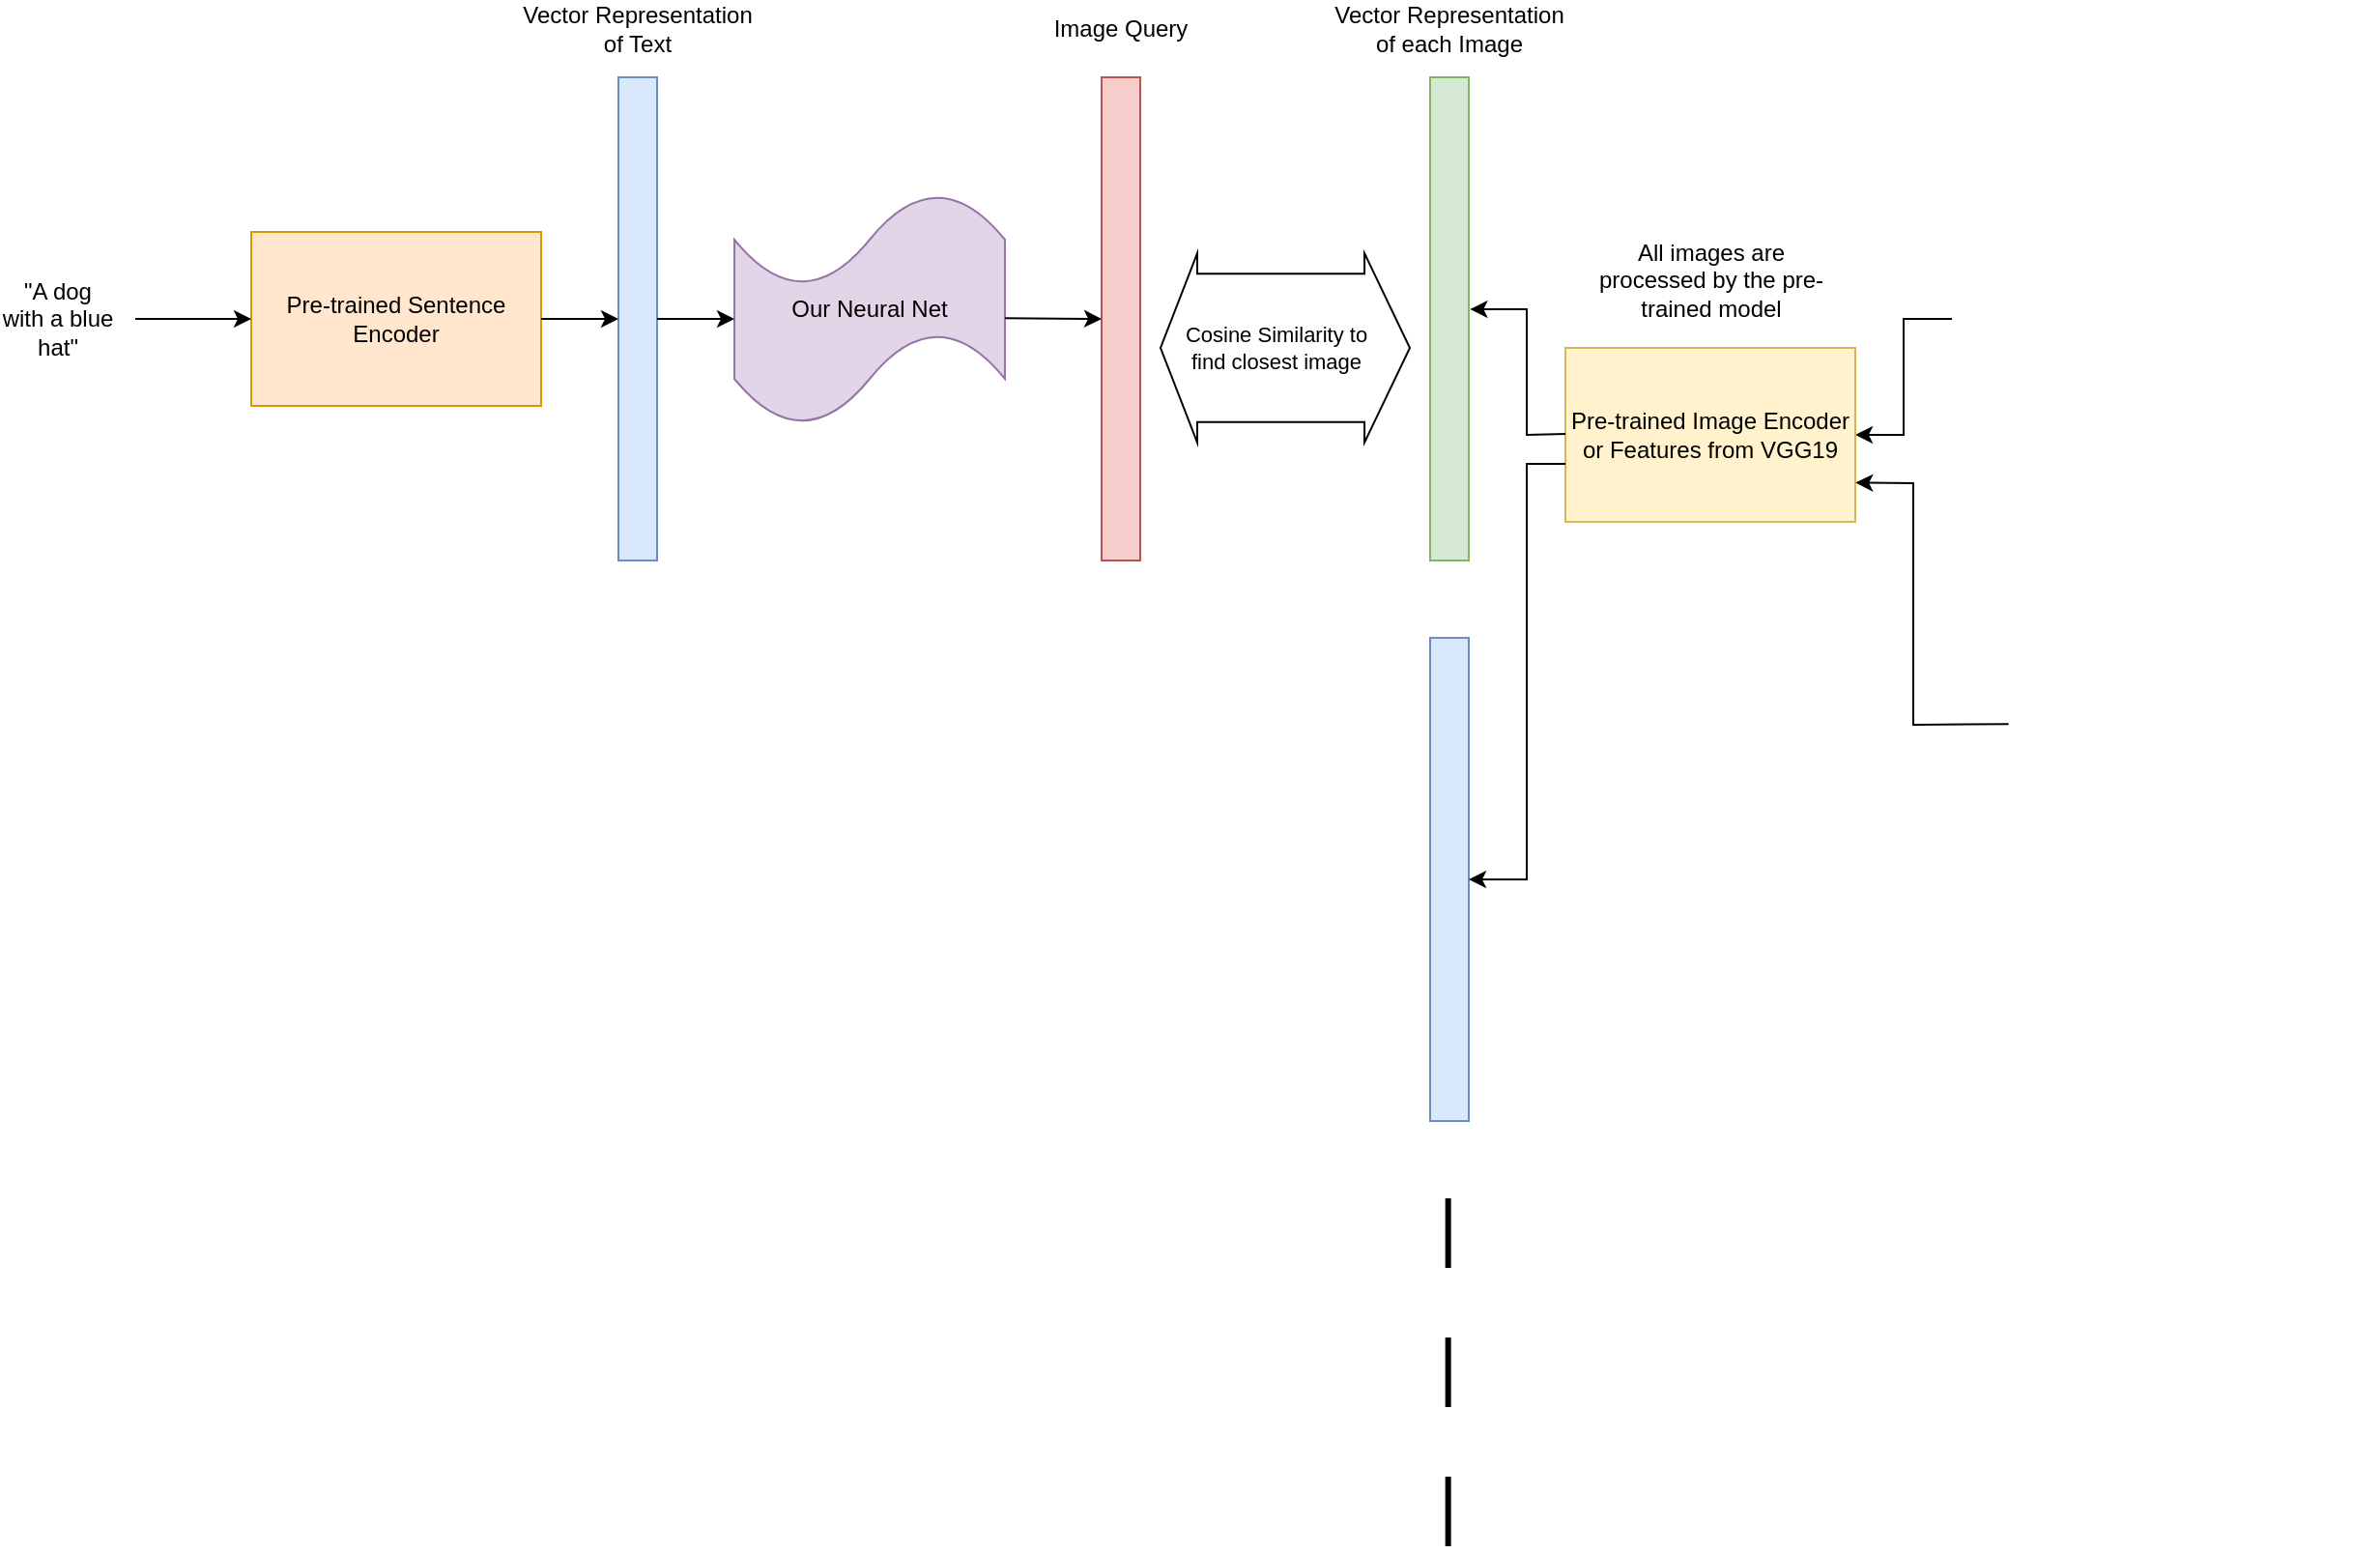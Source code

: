 <mxfile version="26.1.3">
  <diagram name="Page-1" id="OzEsfnNPmb5Dr2YRYola">
    <mxGraphModel dx="1406" dy="891" grid="1" gridSize="10" guides="1" tooltips="1" connect="1" arrows="1" fold="1" page="1" pageScale="1" pageWidth="850" pageHeight="1100" math="0" shadow="0">
      <root>
        <mxCell id="0" />
        <mxCell id="1" parent="0" />
        <mxCell id="D2Z6zz4tuJewYaayQMhZ-1" value="Pre-trained Sentence Encoder" style="rounded=0;whiteSpace=wrap;html=1;fillColor=#ffe6cc;strokeColor=#d79b00;" vertex="1" parent="1">
          <mxGeometry x="140" y="240" width="150" height="90" as="geometry" />
        </mxCell>
        <mxCell id="D2Z6zz4tuJewYaayQMhZ-2" value="" style="rounded=0;whiteSpace=wrap;html=1;fillColor=#dae8fc;strokeColor=#6c8ebf;" vertex="1" parent="1">
          <mxGeometry x="330" y="160" width="20" height="250" as="geometry" />
        </mxCell>
        <mxCell id="D2Z6zz4tuJewYaayQMhZ-3" value="" style="endArrow=classic;html=1;rounded=0;exitX=1;exitY=0.5;exitDx=0;exitDy=0;" edge="1" parent="1" source="D2Z6zz4tuJewYaayQMhZ-1" target="D2Z6zz4tuJewYaayQMhZ-2">
          <mxGeometry width="50" height="50" relative="1" as="geometry">
            <mxPoint x="400" y="350" as="sourcePoint" />
            <mxPoint x="340" y="280" as="targetPoint" />
          </mxGeometry>
        </mxCell>
        <mxCell id="D2Z6zz4tuJewYaayQMhZ-4" value="" style="endArrow=classic;html=1;rounded=0;entryX=0;entryY=0.5;entryDx=0;entryDy=0;" edge="1" parent="1" target="D2Z6zz4tuJewYaayQMhZ-1">
          <mxGeometry width="50" height="50" relative="1" as="geometry">
            <mxPoint x="80" y="285" as="sourcePoint" />
            <mxPoint x="310" y="250" as="targetPoint" />
          </mxGeometry>
        </mxCell>
        <mxCell id="D2Z6zz4tuJewYaayQMhZ-5" value="&quot;A dog with a blue hat&quot;" style="text;html=1;align=center;verticalAlign=middle;whiteSpace=wrap;rounded=0;" vertex="1" parent="1">
          <mxGeometry x="10" y="270" width="60" height="30" as="geometry" />
        </mxCell>
        <mxCell id="D2Z6zz4tuJewYaayQMhZ-6" value="Vector Representation of Text" style="text;html=1;align=center;verticalAlign=middle;whiteSpace=wrap;rounded=0;" vertex="1" parent="1">
          <mxGeometry x="275" y="120" width="130" height="30" as="geometry" />
        </mxCell>
        <mxCell id="D2Z6zz4tuJewYaayQMhZ-7" value="Our Neural Net" style="shape=tape;whiteSpace=wrap;html=1;fillColor=#e1d5e7;strokeColor=#9673a6;" vertex="1" parent="1">
          <mxGeometry x="390" y="220" width="140" height="120" as="geometry" />
        </mxCell>
        <mxCell id="D2Z6zz4tuJewYaayQMhZ-8" value="" style="rounded=0;whiteSpace=wrap;html=1;fillColor=#f8cecc;strokeColor=#b85450;" vertex="1" parent="1">
          <mxGeometry x="580" y="160" width="20" height="250" as="geometry" />
        </mxCell>
        <mxCell id="D2Z6zz4tuJewYaayQMhZ-9" value="Image Query" style="text;html=1;align=center;verticalAlign=middle;whiteSpace=wrap;rounded=0;" vertex="1" parent="1">
          <mxGeometry x="525" y="120" width="130" height="30" as="geometry" />
        </mxCell>
        <mxCell id="D2Z6zz4tuJewYaayQMhZ-10" value="" style="endArrow=classic;html=1;rounded=0;exitX=1;exitY=0.5;exitDx=0;exitDy=0;" edge="1" parent="1" source="D2Z6zz4tuJewYaayQMhZ-2">
          <mxGeometry width="50" height="50" relative="1" as="geometry">
            <mxPoint x="370" y="284.58" as="sourcePoint" />
            <mxPoint x="390" y="285" as="targetPoint" />
          </mxGeometry>
        </mxCell>
        <mxCell id="D2Z6zz4tuJewYaayQMhZ-11" value="" style="endArrow=classic;html=1;rounded=0;exitX=1;exitY=0.5;exitDx=0;exitDy=0;" edge="1" parent="1">
          <mxGeometry width="50" height="50" relative="1" as="geometry">
            <mxPoint x="530" y="284.57" as="sourcePoint" />
            <mxPoint x="580" y="285" as="targetPoint" />
          </mxGeometry>
        </mxCell>
        <mxCell id="D2Z6zz4tuJewYaayQMhZ-17" value="" style="edgeStyle=orthogonalEdgeStyle;rounded=0;orthogonalLoop=1;jettySize=auto;html=1;" edge="1" parent="1" source="D2Z6zz4tuJewYaayQMhZ-13" target="D2Z6zz4tuJewYaayQMhZ-15">
          <mxGeometry relative="1" as="geometry" />
        </mxCell>
        <mxCell id="D2Z6zz4tuJewYaayQMhZ-13" value="" style="shape=image;verticalLabelPosition=bottom;labelBackgroundColor=default;verticalAlign=top;aspect=fixed;imageAspect=0;image=https://images4-a.ravelrycache.com/uploads/LuckyFoxKnits/502380641/BLue_Bobble_Hat_Cover_medium2.jpg;" vertex="1" parent="1">
          <mxGeometry x="1020.01" y="211.61" width="220" height="146.78" as="geometry" />
        </mxCell>
        <mxCell id="D2Z6zz4tuJewYaayQMhZ-14" value="" style="shape=image;verticalLabelPosition=bottom;labelBackgroundColor=default;verticalAlign=top;aspect=fixed;imageAspect=0;image=https://i.etsystatic.com/10692466/r/il/06e9cc/2194876767/il_fullxfull.2194876767_c2rm.jpg;" vertex="1" parent="1">
          <mxGeometry x="1049.28" y="370" width="161.46" height="250" as="geometry" />
        </mxCell>
        <mxCell id="D2Z6zz4tuJewYaayQMhZ-15" value="Pre-trained Image Encoder or Features from VGG19" style="rounded=0;whiteSpace=wrap;html=1;fillColor=#fff2cc;strokeColor=#d6b656;" vertex="1" parent="1">
          <mxGeometry x="820" y="300" width="150" height="90" as="geometry" />
        </mxCell>
        <mxCell id="D2Z6zz4tuJewYaayQMhZ-18" value="" style="endArrow=classic;html=1;rounded=0;exitX=0;exitY=0.5;exitDx=0;exitDy=0;entryX=1.001;entryY=0.775;entryDx=0;entryDy=0;entryPerimeter=0;" edge="1" parent="1" target="D2Z6zz4tuJewYaayQMhZ-15">
          <mxGeometry width="50" height="50" relative="1" as="geometry">
            <mxPoint x="1049.28" y="494.6" as="sourcePoint" />
            <mxPoint x="1000" y="300" as="targetPoint" />
            <Array as="points">
              <mxPoint x="1000" y="495" />
              <mxPoint x="1000" y="370" />
            </Array>
          </mxGeometry>
        </mxCell>
        <mxCell id="D2Z6zz4tuJewYaayQMhZ-19" value="" style="endArrow=classic;html=1;rounded=0;exitX=0;exitY=0.5;exitDx=0;exitDy=0;entryX=1.034;entryY=0.48;entryDx=0;entryDy=0;entryPerimeter=0;" edge="1" parent="1" target="D2Z6zz4tuJewYaayQMhZ-23">
          <mxGeometry width="50" height="50" relative="1" as="geometry">
            <mxPoint x="820" y="344.5" as="sourcePoint" />
            <mxPoint x="800" y="250" as="targetPoint" />
            <Array as="points">
              <mxPoint x="800" y="345" />
              <mxPoint x="800" y="280" />
            </Array>
          </mxGeometry>
        </mxCell>
        <mxCell id="D2Z6zz4tuJewYaayQMhZ-22" value="" style="rounded=0;whiteSpace=wrap;html=1;fillColor=#dae8fc;strokeColor=#6c8ebf;" vertex="1" parent="1">
          <mxGeometry x="750" y="450" width="20" height="250" as="geometry" />
        </mxCell>
        <mxCell id="D2Z6zz4tuJewYaayQMhZ-23" value="" style="rounded=0;whiteSpace=wrap;html=1;fillColor=#d5e8d4;strokeColor=#82b366;" vertex="1" parent="1">
          <mxGeometry x="750" y="160" width="20" height="250" as="geometry" />
        </mxCell>
        <mxCell id="D2Z6zz4tuJewYaayQMhZ-24" value="" style="endArrow=classic;html=1;rounded=0;exitX=0;exitY=0.5;exitDx=0;exitDy=0;entryX=1;entryY=0.5;entryDx=0;entryDy=0;" edge="1" parent="1" target="D2Z6zz4tuJewYaayQMhZ-22">
          <mxGeometry width="50" height="50" relative="1" as="geometry">
            <mxPoint x="820" y="360" as="sourcePoint" />
            <mxPoint x="770" y="360" as="targetPoint" />
            <Array as="points">
              <mxPoint x="800" y="360" />
              <mxPoint x="800" y="575" />
            </Array>
          </mxGeometry>
        </mxCell>
        <mxCell id="D2Z6zz4tuJewYaayQMhZ-25" value="Vector Representation of each Image" style="text;html=1;align=center;verticalAlign=middle;whiteSpace=wrap;rounded=0;" vertex="1" parent="1">
          <mxGeometry x="695" y="120" width="130" height="30" as="geometry" />
        </mxCell>
        <mxCell id="D2Z6zz4tuJewYaayQMhZ-26" value="" style="shape=flexArrow;endArrow=classic;startArrow=classic;html=1;rounded=0;width=76.818;endSize=7.486;" edge="1" parent="1">
          <mxGeometry width="100" height="100" relative="1" as="geometry">
            <mxPoint x="610" y="300" as="sourcePoint" />
            <mxPoint x="740" y="300" as="targetPoint" />
          </mxGeometry>
        </mxCell>
        <mxCell id="D2Z6zz4tuJewYaayQMhZ-27" value="Cosine Similarity to&lt;div&gt;find closest image&lt;/div&gt;" style="edgeLabel;html=1;align=center;verticalAlign=middle;resizable=0;points=[];" vertex="1" connectable="0" parent="D2Z6zz4tuJewYaayQMhZ-26">
          <mxGeometry x="0.424" y="7" relative="1" as="geometry">
            <mxPoint x="-33" y="7" as="offset" />
          </mxGeometry>
        </mxCell>
        <mxCell id="D2Z6zz4tuJewYaayQMhZ-28" value="All images are processed by the pre-trained model" style="text;html=1;align=center;verticalAlign=middle;whiteSpace=wrap;rounded=0;" vertex="1" parent="1">
          <mxGeometry x="832.5" y="250" width="125" height="30" as="geometry" />
        </mxCell>
        <mxCell id="D2Z6zz4tuJewYaayQMhZ-30" value="" style="endArrow=none;dashed=1;html=1;rounded=0;dashPattern=12 12;strokeWidth=3;" edge="1" parent="1">
          <mxGeometry width="50" height="50" relative="1" as="geometry">
            <mxPoint x="759.33" y="920" as="sourcePoint" />
            <mxPoint x="759.33" y="740" as="targetPoint" />
          </mxGeometry>
        </mxCell>
      </root>
    </mxGraphModel>
  </diagram>
</mxfile>
